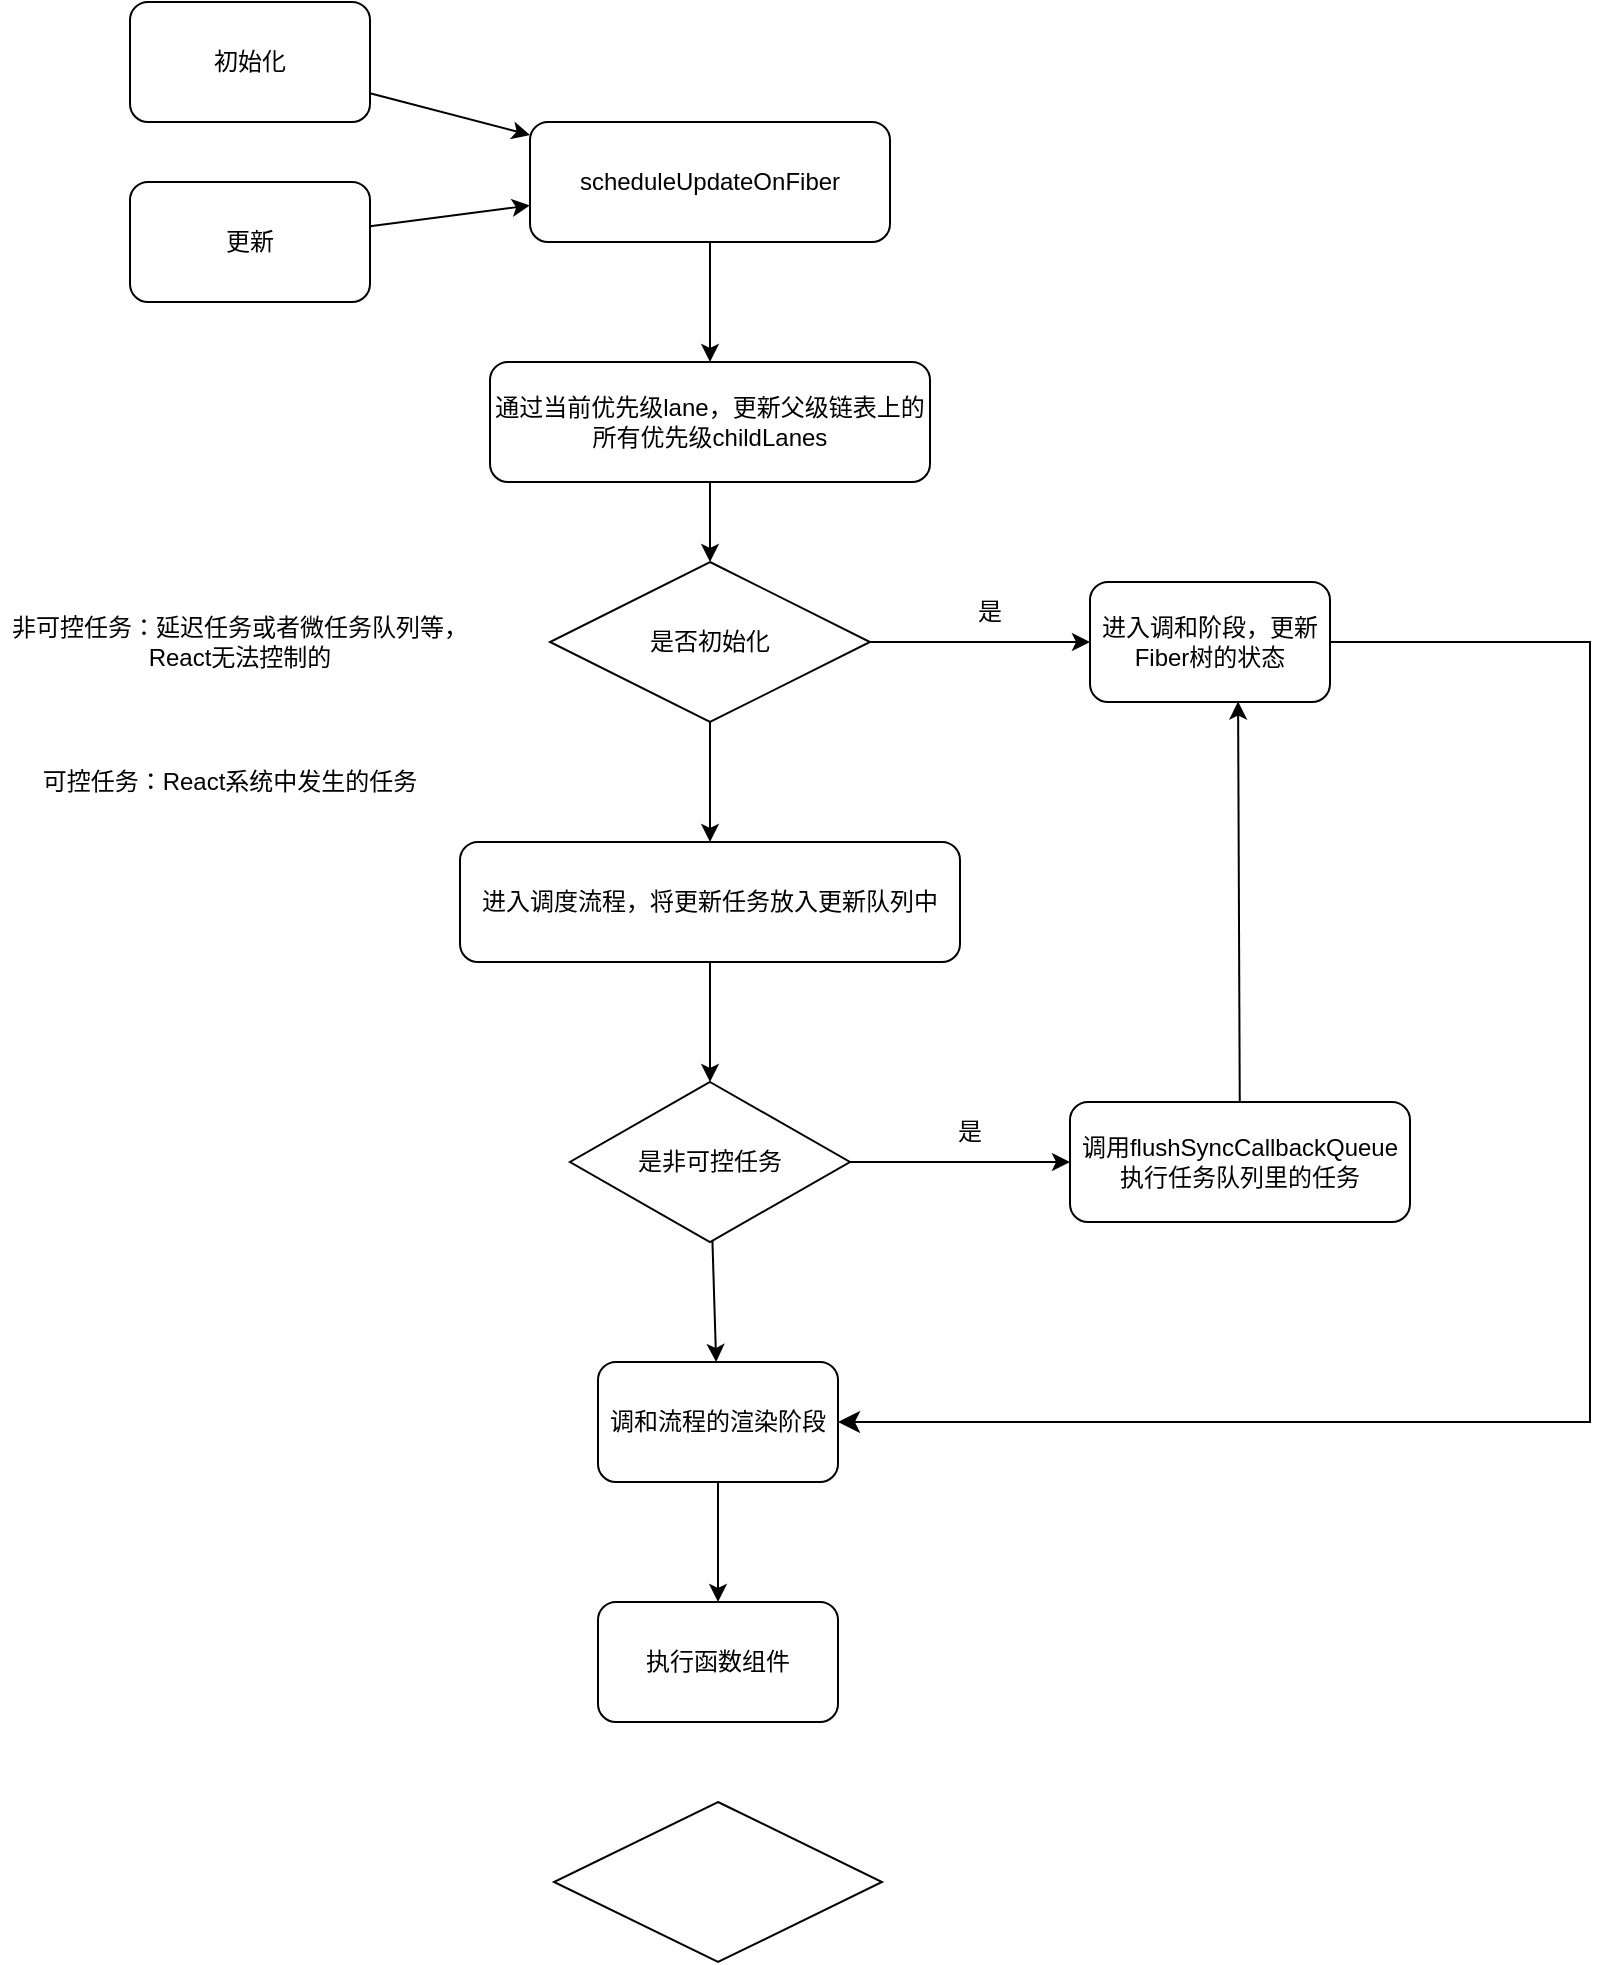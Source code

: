 <mxfile>
    <diagram id="90-mqq7Jl2ZzuecuRLPb" name="第 1 页">
        <mxGraphModel dx="1898" dy="514" grid="1" gridSize="10" guides="1" tooltips="1" connect="1" arrows="1" fold="1" page="1" pageScale="1" pageWidth="827" pageHeight="1169" math="0" shadow="0">
            <root>
                <mxCell id="0"/>
                <mxCell id="1" parent="0"/>
                <mxCell id="12" value="" style="edgeStyle=none;html=1;" edge="1" parent="1" source="2" target="8">
                    <mxGeometry relative="1" as="geometry"/>
                </mxCell>
                <mxCell id="2" value="通过当前优先级lane，更新父级链表上的所有优先级childLanes" style="rounded=1;whiteSpace=wrap;html=1;" vertex="1" parent="1">
                    <mxGeometry x="240" y="180" width="220" height="60" as="geometry"/>
                </mxCell>
                <mxCell id="6" value="" style="edgeStyle=none;html=1;" edge="1" parent="1" source="3" target="5">
                    <mxGeometry relative="1" as="geometry"/>
                </mxCell>
                <mxCell id="3" value="初始化" style="rounded=1;whiteSpace=wrap;html=1;" vertex="1" parent="1">
                    <mxGeometry x="60" width="120" height="60" as="geometry"/>
                </mxCell>
                <mxCell id="7" value="" style="edgeStyle=none;html=1;" edge="1" parent="1" source="4" target="5">
                    <mxGeometry relative="1" as="geometry"/>
                </mxCell>
                <mxCell id="4" value="更新" style="rounded=1;whiteSpace=wrap;html=1;" vertex="1" parent="1">
                    <mxGeometry x="60" y="90" width="120" height="60" as="geometry"/>
                </mxCell>
                <mxCell id="11" value="" style="edgeStyle=none;html=1;" edge="1" parent="1" source="5" target="2">
                    <mxGeometry relative="1" as="geometry"/>
                </mxCell>
                <mxCell id="5" value="scheduleUpdateOnFiber" style="rounded=1;whiteSpace=wrap;html=1;" vertex="1" parent="1">
                    <mxGeometry x="260" y="60" width="180" height="60" as="geometry"/>
                </mxCell>
                <mxCell id="10" value="" style="edgeStyle=none;html=1;" edge="1" parent="1" source="8" target="9">
                    <mxGeometry relative="1" as="geometry"/>
                </mxCell>
                <mxCell id="15" value="" style="edgeStyle=none;html=1;" edge="1" parent="1" source="8" target="14">
                    <mxGeometry relative="1" as="geometry"/>
                </mxCell>
                <mxCell id="8" value="是否初始化" style="rhombus;whiteSpace=wrap;html=1;" vertex="1" parent="1">
                    <mxGeometry x="270" y="280" width="160" height="80" as="geometry"/>
                </mxCell>
                <mxCell id="9" value="进入调和阶段，更新Fiber树的状态" style="rounded=1;whiteSpace=wrap;html=1;" vertex="1" parent="1">
                    <mxGeometry x="540" y="290" width="120" height="60" as="geometry"/>
                </mxCell>
                <mxCell id="13" value="是" style="text;html=1;strokeColor=none;fillColor=none;align=center;verticalAlign=middle;whiteSpace=wrap;rounded=0;" vertex="1" parent="1">
                    <mxGeometry x="460" y="290" width="60" height="30" as="geometry"/>
                </mxCell>
                <mxCell id="17" value="" style="edgeStyle=none;html=1;" edge="1" parent="1" source="14" target="16">
                    <mxGeometry relative="1" as="geometry"/>
                </mxCell>
                <mxCell id="14" value="进入调度流程，将更新任务放入更新队列中" style="rounded=1;whiteSpace=wrap;html=1;" vertex="1" parent="1">
                    <mxGeometry x="225" y="420" width="250" height="60" as="geometry"/>
                </mxCell>
                <mxCell id="19" value="" style="edgeStyle=none;html=1;" edge="1" parent="1" source="16" target="18">
                    <mxGeometry relative="1" as="geometry"/>
                </mxCell>
                <mxCell id="26" value="" style="edgeStyle=none;html=1;" edge="1" parent="1" source="16" target="25">
                    <mxGeometry relative="1" as="geometry"/>
                </mxCell>
                <mxCell id="16" value="是非可控任务" style="rhombus;whiteSpace=wrap;html=1;" vertex="1" parent="1">
                    <mxGeometry x="280" y="540" width="140" height="80" as="geometry"/>
                </mxCell>
                <mxCell id="21" value="" style="edgeStyle=none;html=1;entryX=0.617;entryY=0.996;entryDx=0;entryDy=0;entryPerimeter=0;" edge="1" parent="1" source="18" target="9">
                    <mxGeometry relative="1" as="geometry">
                        <mxPoint x="615" y="470" as="targetPoint"/>
                    </mxGeometry>
                </mxCell>
                <mxCell id="18" value="调用flushSyncCallbackQueue执行任务队列里的任务" style="rounded=1;whiteSpace=wrap;html=1;" vertex="1" parent="1">
                    <mxGeometry x="530" y="550" width="170" height="60" as="geometry"/>
                </mxCell>
                <mxCell id="22" value="非可控任务：延迟任务或者微任务队列等，React无法控制的" style="text;html=1;strokeColor=none;fillColor=none;align=center;verticalAlign=middle;whiteSpace=wrap;rounded=0;" vertex="1" parent="1">
                    <mxGeometry y="290" width="230" height="60" as="geometry"/>
                </mxCell>
                <mxCell id="23" value="可控任务：React系统中发生的任务" style="text;html=1;strokeColor=none;fillColor=none;align=center;verticalAlign=middle;whiteSpace=wrap;rounded=0;" vertex="1" parent="1">
                    <mxGeometry x="-5" y="360" width="230" height="60" as="geometry"/>
                </mxCell>
                <mxCell id="24" value="是" style="text;html=1;strokeColor=none;fillColor=none;align=center;verticalAlign=middle;whiteSpace=wrap;rounded=0;" vertex="1" parent="1">
                    <mxGeometry x="450" y="550" width="60" height="30" as="geometry"/>
                </mxCell>
                <mxCell id="29" value="" style="edgeStyle=none;html=1;" edge="1" parent="1" source="25" target="28">
                    <mxGeometry relative="1" as="geometry"/>
                </mxCell>
                <mxCell id="25" value="调和流程的渲染阶段" style="rounded=1;whiteSpace=wrap;html=1;" vertex="1" parent="1">
                    <mxGeometry x="294" y="680" width="120" height="60" as="geometry"/>
                </mxCell>
                <mxCell id="27" value="" style="edgeStyle=elbowEdgeStyle;elbow=horizontal;endArrow=classic;html=1;curved=0;rounded=0;endSize=8;startSize=8;exitX=1;exitY=0.5;exitDx=0;exitDy=0;entryX=1;entryY=0.5;entryDx=0;entryDy=0;" edge="1" parent="1" source="9" target="25">
                    <mxGeometry width="50" height="50" relative="1" as="geometry">
                        <mxPoint x="680" y="330" as="sourcePoint"/>
                        <mxPoint x="730" y="280" as="targetPoint"/>
                        <Array as="points">
                            <mxPoint x="790" y="500"/>
                        </Array>
                    </mxGeometry>
                </mxCell>
                <mxCell id="28" value="执行函数组件" style="rounded=1;whiteSpace=wrap;html=1;" vertex="1" parent="1">
                    <mxGeometry x="294" y="800" width="120" height="60" as="geometry"/>
                </mxCell>
                <mxCell id="30" value="" style="rhombus;whiteSpace=wrap;html=1;" vertex="1" parent="1">
                    <mxGeometry x="272" y="900" width="164" height="80" as="geometry"/>
                </mxCell>
            </root>
        </mxGraphModel>
    </diagram>
</mxfile>